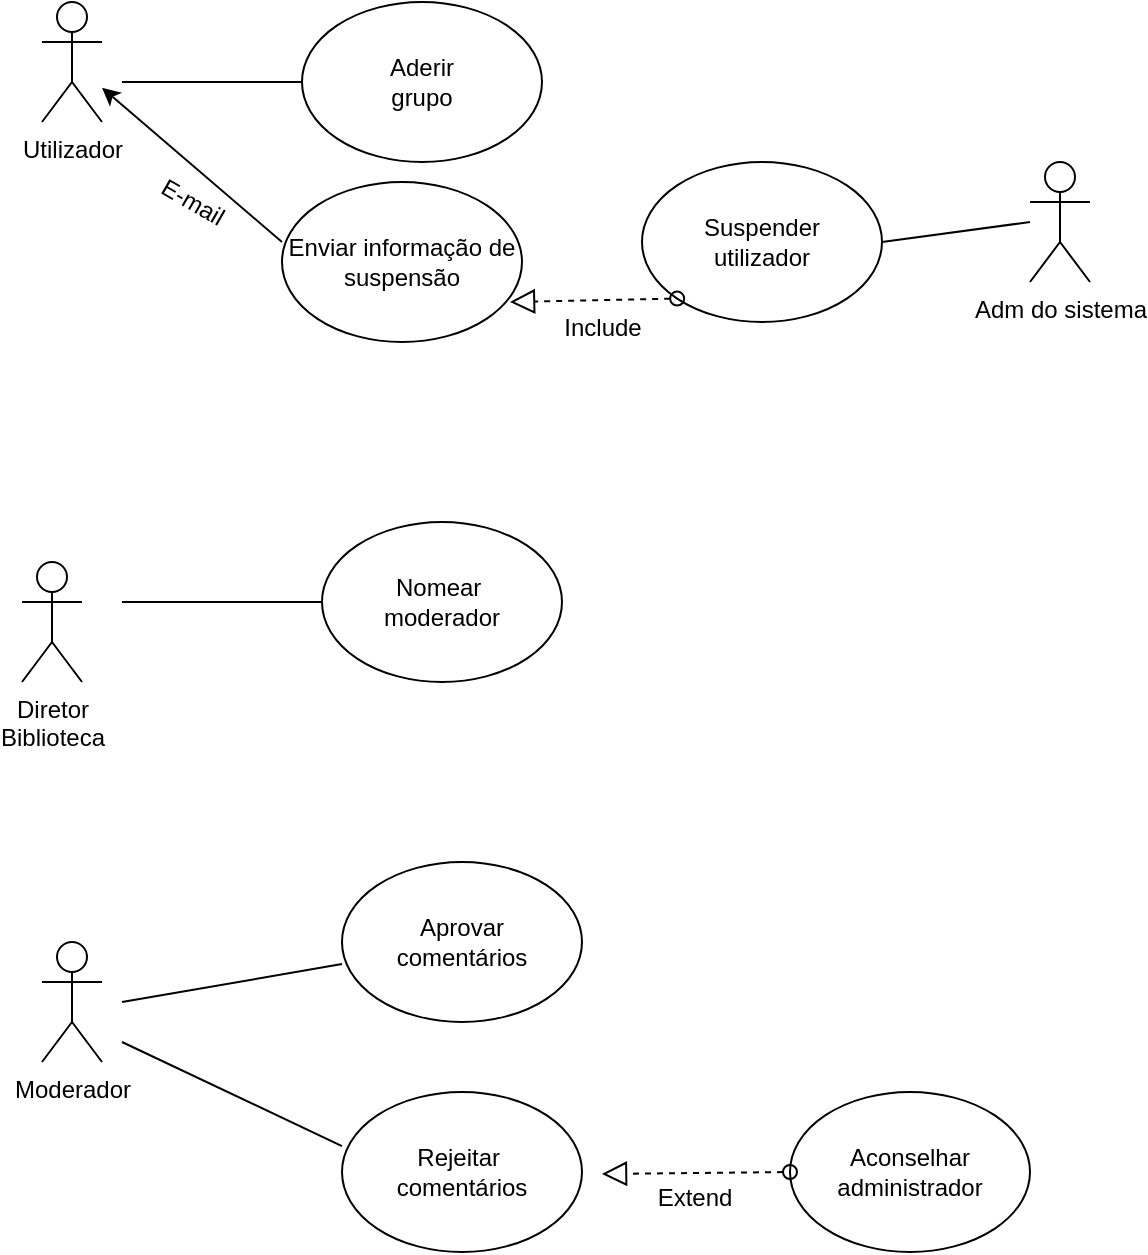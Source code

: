 <mxfile version="14.1.9" type="github">
  <diagram id="-z6LvSP6Z1pFrlLR5-SR" name="Page-1">
    <mxGraphModel dx="868" dy="482" grid="1" gridSize="10" guides="1" tooltips="1" connect="1" arrows="1" fold="1" page="1" pageScale="1" pageWidth="827" pageHeight="1169" math="0" shadow="0">
      <root>
        <mxCell id="0" />
        <mxCell id="1" parent="0" />
        <mxCell id="Sp-1BH4bc459bkxkT12K-1" value="Diretor &lt;br&gt;Biblioteca" style="shape=umlActor;verticalLabelPosition=bottom;verticalAlign=top;html=1;outlineConnect=0;" vertex="1" parent="1">
          <mxGeometry x="30" y="320" width="30" height="60" as="geometry" />
        </mxCell>
        <mxCell id="Sp-1BH4bc459bkxkT12K-2" value="Nomear&amp;nbsp;&lt;br&gt;moderador" style="ellipse;whiteSpace=wrap;html=1;" vertex="1" parent="1">
          <mxGeometry x="180" y="300" width="120" height="80" as="geometry" />
        </mxCell>
        <mxCell id="Sp-1BH4bc459bkxkT12K-3" value="" style="endArrow=none;html=1;entryX=0;entryY=0.5;entryDx=0;entryDy=0;" edge="1" parent="1" target="Sp-1BH4bc459bkxkT12K-2">
          <mxGeometry width="50" height="50" relative="1" as="geometry">
            <mxPoint x="80" y="340" as="sourcePoint" />
            <mxPoint x="130" y="315" as="targetPoint" />
          </mxGeometry>
        </mxCell>
        <mxCell id="Sp-1BH4bc459bkxkT12K-4" value="Utilizador" style="shape=umlActor;verticalLabelPosition=bottom;verticalAlign=top;html=1;outlineConnect=0;" vertex="1" parent="1">
          <mxGeometry x="40" y="40" width="30" height="60" as="geometry" />
        </mxCell>
        <mxCell id="Sp-1BH4bc459bkxkT12K-5" value="Aderir&lt;br&gt;grupo" style="ellipse;whiteSpace=wrap;html=1;" vertex="1" parent="1">
          <mxGeometry x="170" y="40" width="120" height="80" as="geometry" />
        </mxCell>
        <mxCell id="Sp-1BH4bc459bkxkT12K-6" value="Moderador" style="shape=umlActor;verticalLabelPosition=bottom;verticalAlign=top;html=1;outlineConnect=0;" vertex="1" parent="1">
          <mxGeometry x="40" y="510" width="30" height="60" as="geometry" />
        </mxCell>
        <mxCell id="Sp-1BH4bc459bkxkT12K-7" value="" style="endArrow=none;html=1;entryX=0;entryY=0.5;entryDx=0;entryDy=0;" edge="1" parent="1" target="Sp-1BH4bc459bkxkT12K-5">
          <mxGeometry width="50" height="50" relative="1" as="geometry">
            <mxPoint x="80" y="80" as="sourcePoint" />
            <mxPoint x="130" y="30" as="targetPoint" />
          </mxGeometry>
        </mxCell>
        <mxCell id="Sp-1BH4bc459bkxkT12K-8" value="Aprovar&lt;br&gt;comentários" style="ellipse;whiteSpace=wrap;html=1;" vertex="1" parent="1">
          <mxGeometry x="190" y="470" width="120" height="80" as="geometry" />
        </mxCell>
        <mxCell id="Sp-1BH4bc459bkxkT12K-9" value="Rejeitar&amp;nbsp;&lt;br&gt;comentários" style="ellipse;whiteSpace=wrap;html=1;" vertex="1" parent="1">
          <mxGeometry x="190" y="585" width="120" height="80" as="geometry" />
        </mxCell>
        <mxCell id="Sp-1BH4bc459bkxkT12K-10" value="" style="endArrow=none;html=1;entryX=0;entryY=0.638;entryDx=0;entryDy=0;entryPerimeter=0;" edge="1" parent="1" target="Sp-1BH4bc459bkxkT12K-8">
          <mxGeometry width="50" height="50" relative="1" as="geometry">
            <mxPoint x="80" y="540" as="sourcePoint" />
            <mxPoint x="130" y="490" as="targetPoint" />
          </mxGeometry>
        </mxCell>
        <mxCell id="Sp-1BH4bc459bkxkT12K-11" value="" style="endArrow=none;html=1;entryX=0;entryY=0.338;entryDx=0;entryDy=0;entryPerimeter=0;" edge="1" parent="1" target="Sp-1BH4bc459bkxkT12K-9">
          <mxGeometry width="50" height="50" relative="1" as="geometry">
            <mxPoint x="80" y="560" as="sourcePoint" />
            <mxPoint x="140" y="540" as="targetPoint" />
          </mxGeometry>
        </mxCell>
        <mxCell id="Sp-1BH4bc459bkxkT12K-12" value="Aconselhar&lt;br&gt;administrador" style="ellipse;whiteSpace=wrap;html=1;" vertex="1" parent="1">
          <mxGeometry x="414" y="585" width="120" height="80" as="geometry" />
        </mxCell>
        <mxCell id="Sp-1BH4bc459bkxkT12K-13" value="Enviar informação de suspensão" style="ellipse;whiteSpace=wrap;html=1;" vertex="1" parent="1">
          <mxGeometry x="160" y="130" width="120" height="80" as="geometry" />
        </mxCell>
        <mxCell id="Sp-1BH4bc459bkxkT12K-14" value="" style="endArrow=classic;html=1;exitX=0;exitY=0.375;exitDx=0;exitDy=0;exitPerimeter=0;" edge="1" parent="1" source="Sp-1BH4bc459bkxkT12K-13" target="Sp-1BH4bc459bkxkT12K-4">
          <mxGeometry width="50" height="50" relative="1" as="geometry">
            <mxPoint x="50" y="180" as="sourcePoint" />
            <mxPoint x="80" y="130" as="targetPoint" />
          </mxGeometry>
        </mxCell>
        <mxCell id="Sp-1BH4bc459bkxkT12K-15" value="E-mail" style="text;html=1;align=center;verticalAlign=middle;resizable=0;points=[];autosize=1;rotation=30;" vertex="1" parent="1">
          <mxGeometry x="90" y="130" width="50" height="20" as="geometry" />
        </mxCell>
        <mxCell id="Sp-1BH4bc459bkxkT12K-17" value="Suspender &lt;br&gt;utilizador" style="ellipse;whiteSpace=wrap;html=1;" vertex="1" parent="1">
          <mxGeometry x="340" y="120" width="120" height="80" as="geometry" />
        </mxCell>
        <mxCell id="Sp-1BH4bc459bkxkT12K-18" value="" style="startArrow=oval;startFill=0;startSize=7;endArrow=block;endFill=0;endSize=10;dashed=1;html=1;entryX=0.95;entryY=0.75;entryDx=0;entryDy=0;entryPerimeter=0;exitX=0;exitY=1;exitDx=0;exitDy=0;" edge="1" parent="1" source="Sp-1BH4bc459bkxkT12K-17" target="Sp-1BH4bc459bkxkT12K-13">
          <mxGeometry width="100" relative="1" as="geometry">
            <mxPoint x="360" y="220" as="sourcePoint" />
            <mxPoint x="460" y="220" as="targetPoint" />
          </mxGeometry>
        </mxCell>
        <mxCell id="Sp-1BH4bc459bkxkT12K-19" value="Adm do sistema" style="shape=umlActor;verticalLabelPosition=bottom;verticalAlign=top;html=1;outlineConnect=0;" vertex="1" parent="1">
          <mxGeometry x="534" y="120" width="30" height="60" as="geometry" />
        </mxCell>
        <mxCell id="Sp-1BH4bc459bkxkT12K-20" value="" style="endArrow=none;html=1;exitX=1;exitY=0.5;exitDx=0;exitDy=0;" edge="1" parent="1" source="Sp-1BH4bc459bkxkT12K-17">
          <mxGeometry width="50" height="50" relative="1" as="geometry">
            <mxPoint x="474" y="200" as="sourcePoint" />
            <mxPoint x="534" y="150" as="targetPoint" />
          </mxGeometry>
        </mxCell>
        <mxCell id="Sp-1BH4bc459bkxkT12K-21" value="Include" style="text;html=1;align=center;verticalAlign=middle;resizable=0;points=[];autosize=1;" vertex="1" parent="1">
          <mxGeometry x="295" y="193" width="50" height="20" as="geometry" />
        </mxCell>
        <mxCell id="Sp-1BH4bc459bkxkT12K-22" value="Extend" style="text;html=1;align=center;verticalAlign=middle;resizable=0;points=[];autosize=1;" vertex="1" parent="1">
          <mxGeometry x="341" y="628" width="50" height="20" as="geometry" />
        </mxCell>
        <mxCell id="Sp-1BH4bc459bkxkT12K-23" value="" style="startArrow=oval;startFill=0;startSize=7;endArrow=block;endFill=0;endSize=10;dashed=1;html=1;exitX=0;exitY=0.5;exitDx=0;exitDy=0;" edge="1" parent="1" source="Sp-1BH4bc459bkxkT12K-12">
          <mxGeometry width="100" relative="1" as="geometry">
            <mxPoint x="403.574" y="624.144" as="sourcePoint" />
            <mxPoint x="320" y="626" as="targetPoint" />
          </mxGeometry>
        </mxCell>
      </root>
    </mxGraphModel>
  </diagram>
</mxfile>
